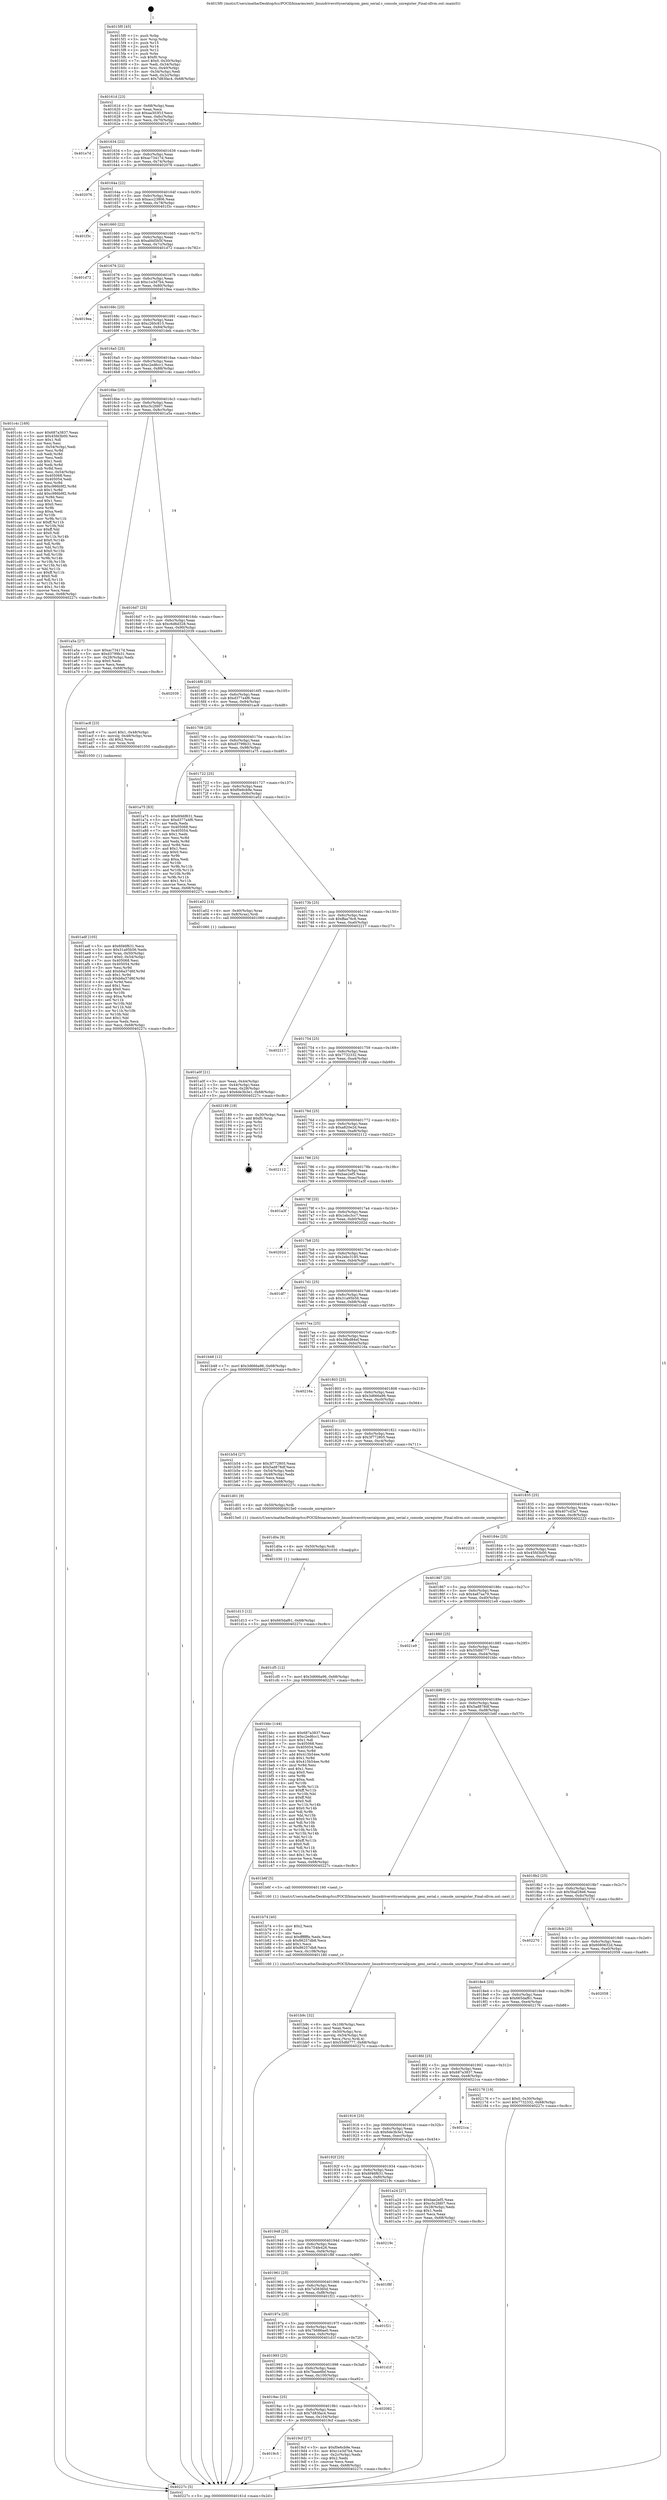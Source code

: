 digraph "0x4015f0" {
  label = "0x4015f0 (/mnt/c/Users/mathe/Desktop/tcc/POCII/binaries/extr_linuxdriversttyserialqcom_geni_serial.c_console_unregister_Final-ollvm.out::main(0))"
  labelloc = "t"
  node[shape=record]

  Entry [label="",width=0.3,height=0.3,shape=circle,fillcolor=black,style=filled]
  "0x40161d" [label="{
     0x40161d [23]\l
     | [instrs]\l
     &nbsp;&nbsp;0x40161d \<+3\>: mov -0x68(%rbp),%eax\l
     &nbsp;&nbsp;0x401620 \<+2\>: mov %eax,%ecx\l
     &nbsp;&nbsp;0x401622 \<+6\>: sub $0xaa303f1f,%ecx\l
     &nbsp;&nbsp;0x401628 \<+3\>: mov %eax,-0x6c(%rbp)\l
     &nbsp;&nbsp;0x40162b \<+3\>: mov %ecx,-0x70(%rbp)\l
     &nbsp;&nbsp;0x40162e \<+6\>: je 0000000000401e7d \<main+0x88d\>\l
  }"]
  "0x401e7d" [label="{
     0x401e7d\l
  }", style=dashed]
  "0x401634" [label="{
     0x401634 [22]\l
     | [instrs]\l
     &nbsp;&nbsp;0x401634 \<+5\>: jmp 0000000000401639 \<main+0x49\>\l
     &nbsp;&nbsp;0x401639 \<+3\>: mov -0x6c(%rbp),%eax\l
     &nbsp;&nbsp;0x40163c \<+5\>: sub $0xac73417d,%eax\l
     &nbsp;&nbsp;0x401641 \<+3\>: mov %eax,-0x74(%rbp)\l
     &nbsp;&nbsp;0x401644 \<+6\>: je 0000000000402076 \<main+0xa86\>\l
  }"]
  Exit [label="",width=0.3,height=0.3,shape=circle,fillcolor=black,style=filled,peripheries=2]
  "0x402076" [label="{
     0x402076\l
  }", style=dashed]
  "0x40164a" [label="{
     0x40164a [22]\l
     | [instrs]\l
     &nbsp;&nbsp;0x40164a \<+5\>: jmp 000000000040164f \<main+0x5f\>\l
     &nbsp;&nbsp;0x40164f \<+3\>: mov -0x6c(%rbp),%eax\l
     &nbsp;&nbsp;0x401652 \<+5\>: sub $0xacc23806,%eax\l
     &nbsp;&nbsp;0x401657 \<+3\>: mov %eax,-0x78(%rbp)\l
     &nbsp;&nbsp;0x40165a \<+6\>: je 0000000000401f3c \<main+0x94c\>\l
  }"]
  "0x401d13" [label="{
     0x401d13 [12]\l
     | [instrs]\l
     &nbsp;&nbsp;0x401d13 \<+7\>: movl $0x665daf61,-0x68(%rbp)\l
     &nbsp;&nbsp;0x401d1a \<+5\>: jmp 000000000040227c \<main+0xc8c\>\l
  }"]
  "0x401f3c" [label="{
     0x401f3c\l
  }", style=dashed]
  "0x401660" [label="{
     0x401660 [22]\l
     | [instrs]\l
     &nbsp;&nbsp;0x401660 \<+5\>: jmp 0000000000401665 \<main+0x75\>\l
     &nbsp;&nbsp;0x401665 \<+3\>: mov -0x6c(%rbp),%eax\l
     &nbsp;&nbsp;0x401668 \<+5\>: sub $0xafdd5b5f,%eax\l
     &nbsp;&nbsp;0x40166d \<+3\>: mov %eax,-0x7c(%rbp)\l
     &nbsp;&nbsp;0x401670 \<+6\>: je 0000000000401d72 \<main+0x782\>\l
  }"]
  "0x401d0a" [label="{
     0x401d0a [9]\l
     | [instrs]\l
     &nbsp;&nbsp;0x401d0a \<+4\>: mov -0x50(%rbp),%rdi\l
     &nbsp;&nbsp;0x401d0e \<+5\>: call 0000000000401030 \<free@plt\>\l
     | [calls]\l
     &nbsp;&nbsp;0x401030 \{1\} (unknown)\l
  }"]
  "0x401d72" [label="{
     0x401d72\l
  }", style=dashed]
  "0x401676" [label="{
     0x401676 [22]\l
     | [instrs]\l
     &nbsp;&nbsp;0x401676 \<+5\>: jmp 000000000040167b \<main+0x8b\>\l
     &nbsp;&nbsp;0x40167b \<+3\>: mov -0x6c(%rbp),%eax\l
     &nbsp;&nbsp;0x40167e \<+5\>: sub $0xc1e3d7b4,%eax\l
     &nbsp;&nbsp;0x401683 \<+3\>: mov %eax,-0x80(%rbp)\l
     &nbsp;&nbsp;0x401686 \<+6\>: je 00000000004019ea \<main+0x3fa\>\l
  }"]
  "0x401b9c" [label="{
     0x401b9c [32]\l
     | [instrs]\l
     &nbsp;&nbsp;0x401b9c \<+6\>: mov -0x108(%rbp),%ecx\l
     &nbsp;&nbsp;0x401ba2 \<+3\>: imul %eax,%ecx\l
     &nbsp;&nbsp;0x401ba5 \<+4\>: mov -0x50(%rbp),%rsi\l
     &nbsp;&nbsp;0x401ba9 \<+4\>: movslq -0x54(%rbp),%rdi\l
     &nbsp;&nbsp;0x401bad \<+3\>: mov %ecx,(%rsi,%rdi,4)\l
     &nbsp;&nbsp;0x401bb0 \<+7\>: movl $0x55dfd777,-0x68(%rbp)\l
     &nbsp;&nbsp;0x401bb7 \<+5\>: jmp 000000000040227c \<main+0xc8c\>\l
  }"]
  "0x4019ea" [label="{
     0x4019ea\l
  }", style=dashed]
  "0x40168c" [label="{
     0x40168c [25]\l
     | [instrs]\l
     &nbsp;&nbsp;0x40168c \<+5\>: jmp 0000000000401691 \<main+0xa1\>\l
     &nbsp;&nbsp;0x401691 \<+3\>: mov -0x6c(%rbp),%eax\l
     &nbsp;&nbsp;0x401694 \<+5\>: sub $0xc260c815,%eax\l
     &nbsp;&nbsp;0x401699 \<+6\>: mov %eax,-0x84(%rbp)\l
     &nbsp;&nbsp;0x40169f \<+6\>: je 0000000000401deb \<main+0x7fb\>\l
  }"]
  "0x401b74" [label="{
     0x401b74 [40]\l
     | [instrs]\l
     &nbsp;&nbsp;0x401b74 \<+5\>: mov $0x2,%ecx\l
     &nbsp;&nbsp;0x401b79 \<+1\>: cltd\l
     &nbsp;&nbsp;0x401b7a \<+2\>: idiv %ecx\l
     &nbsp;&nbsp;0x401b7c \<+6\>: imul $0xfffffffe,%edx,%ecx\l
     &nbsp;&nbsp;0x401b82 \<+6\>: sub $0x86257db8,%ecx\l
     &nbsp;&nbsp;0x401b88 \<+3\>: add $0x1,%ecx\l
     &nbsp;&nbsp;0x401b8b \<+6\>: add $0x86257db8,%ecx\l
     &nbsp;&nbsp;0x401b91 \<+6\>: mov %ecx,-0x108(%rbp)\l
     &nbsp;&nbsp;0x401b97 \<+5\>: call 0000000000401160 \<next_i\>\l
     | [calls]\l
     &nbsp;&nbsp;0x401160 \{1\} (/mnt/c/Users/mathe/Desktop/tcc/POCII/binaries/extr_linuxdriversttyserialqcom_geni_serial.c_console_unregister_Final-ollvm.out::next_i)\l
  }"]
  "0x401deb" [label="{
     0x401deb\l
  }", style=dashed]
  "0x4016a5" [label="{
     0x4016a5 [25]\l
     | [instrs]\l
     &nbsp;&nbsp;0x4016a5 \<+5\>: jmp 00000000004016aa \<main+0xba\>\l
     &nbsp;&nbsp;0x4016aa \<+3\>: mov -0x6c(%rbp),%eax\l
     &nbsp;&nbsp;0x4016ad \<+5\>: sub $0xc2ed6cc1,%eax\l
     &nbsp;&nbsp;0x4016b2 \<+6\>: mov %eax,-0x88(%rbp)\l
     &nbsp;&nbsp;0x4016b8 \<+6\>: je 0000000000401c4c \<main+0x65c\>\l
  }"]
  "0x401adf" [label="{
     0x401adf [105]\l
     | [instrs]\l
     &nbsp;&nbsp;0x401adf \<+5\>: mov $0x6f46f631,%ecx\l
     &nbsp;&nbsp;0x401ae4 \<+5\>: mov $0x31a95b56,%edx\l
     &nbsp;&nbsp;0x401ae9 \<+4\>: mov %rax,-0x50(%rbp)\l
     &nbsp;&nbsp;0x401aed \<+7\>: movl $0x0,-0x54(%rbp)\l
     &nbsp;&nbsp;0x401af4 \<+7\>: mov 0x405068,%esi\l
     &nbsp;&nbsp;0x401afb \<+8\>: mov 0x405054,%r8d\l
     &nbsp;&nbsp;0x401b03 \<+3\>: mov %esi,%r9d\l
     &nbsp;&nbsp;0x401b06 \<+7\>: add $0xb6a37d6f,%r9d\l
     &nbsp;&nbsp;0x401b0d \<+4\>: sub $0x1,%r9d\l
     &nbsp;&nbsp;0x401b11 \<+7\>: sub $0xb6a37d6f,%r9d\l
     &nbsp;&nbsp;0x401b18 \<+4\>: imul %r9d,%esi\l
     &nbsp;&nbsp;0x401b1c \<+3\>: and $0x1,%esi\l
     &nbsp;&nbsp;0x401b1f \<+3\>: cmp $0x0,%esi\l
     &nbsp;&nbsp;0x401b22 \<+4\>: sete %r10b\l
     &nbsp;&nbsp;0x401b26 \<+4\>: cmp $0xa,%r8d\l
     &nbsp;&nbsp;0x401b2a \<+4\>: setl %r11b\l
     &nbsp;&nbsp;0x401b2e \<+3\>: mov %r10b,%bl\l
     &nbsp;&nbsp;0x401b31 \<+3\>: and %r11b,%bl\l
     &nbsp;&nbsp;0x401b34 \<+3\>: xor %r11b,%r10b\l
     &nbsp;&nbsp;0x401b37 \<+3\>: or %r10b,%bl\l
     &nbsp;&nbsp;0x401b3a \<+3\>: test $0x1,%bl\l
     &nbsp;&nbsp;0x401b3d \<+3\>: cmovne %edx,%ecx\l
     &nbsp;&nbsp;0x401b40 \<+3\>: mov %ecx,-0x68(%rbp)\l
     &nbsp;&nbsp;0x401b43 \<+5\>: jmp 000000000040227c \<main+0xc8c\>\l
  }"]
  "0x401c4c" [label="{
     0x401c4c [169]\l
     | [instrs]\l
     &nbsp;&nbsp;0x401c4c \<+5\>: mov $0x687a3837,%eax\l
     &nbsp;&nbsp;0x401c51 \<+5\>: mov $0x45fd3b00,%ecx\l
     &nbsp;&nbsp;0x401c56 \<+2\>: mov $0x1,%dl\l
     &nbsp;&nbsp;0x401c58 \<+2\>: xor %esi,%esi\l
     &nbsp;&nbsp;0x401c5a \<+3\>: mov -0x54(%rbp),%edi\l
     &nbsp;&nbsp;0x401c5d \<+3\>: mov %esi,%r8d\l
     &nbsp;&nbsp;0x401c60 \<+3\>: sub %edi,%r8d\l
     &nbsp;&nbsp;0x401c63 \<+2\>: mov %esi,%edi\l
     &nbsp;&nbsp;0x401c65 \<+3\>: sub $0x1,%edi\l
     &nbsp;&nbsp;0x401c68 \<+3\>: add %edi,%r8d\l
     &nbsp;&nbsp;0x401c6b \<+3\>: sub %r8d,%esi\l
     &nbsp;&nbsp;0x401c6e \<+3\>: mov %esi,-0x54(%rbp)\l
     &nbsp;&nbsp;0x401c71 \<+7\>: mov 0x405068,%esi\l
     &nbsp;&nbsp;0x401c78 \<+7\>: mov 0x405054,%edi\l
     &nbsp;&nbsp;0x401c7f \<+3\>: mov %esi,%r8d\l
     &nbsp;&nbsp;0x401c82 \<+7\>: sub $0xc986b9f2,%r8d\l
     &nbsp;&nbsp;0x401c89 \<+4\>: sub $0x1,%r8d\l
     &nbsp;&nbsp;0x401c8d \<+7\>: add $0xc986b9f2,%r8d\l
     &nbsp;&nbsp;0x401c94 \<+4\>: imul %r8d,%esi\l
     &nbsp;&nbsp;0x401c98 \<+3\>: and $0x1,%esi\l
     &nbsp;&nbsp;0x401c9b \<+3\>: cmp $0x0,%esi\l
     &nbsp;&nbsp;0x401c9e \<+4\>: sete %r9b\l
     &nbsp;&nbsp;0x401ca2 \<+3\>: cmp $0xa,%edi\l
     &nbsp;&nbsp;0x401ca5 \<+4\>: setl %r10b\l
     &nbsp;&nbsp;0x401ca9 \<+3\>: mov %r9b,%r11b\l
     &nbsp;&nbsp;0x401cac \<+4\>: xor $0xff,%r11b\l
     &nbsp;&nbsp;0x401cb0 \<+3\>: mov %r10b,%bl\l
     &nbsp;&nbsp;0x401cb3 \<+3\>: xor $0xff,%bl\l
     &nbsp;&nbsp;0x401cb6 \<+3\>: xor $0x0,%dl\l
     &nbsp;&nbsp;0x401cb9 \<+3\>: mov %r11b,%r14b\l
     &nbsp;&nbsp;0x401cbc \<+4\>: and $0x0,%r14b\l
     &nbsp;&nbsp;0x401cc0 \<+3\>: and %dl,%r9b\l
     &nbsp;&nbsp;0x401cc3 \<+3\>: mov %bl,%r15b\l
     &nbsp;&nbsp;0x401cc6 \<+4\>: and $0x0,%r15b\l
     &nbsp;&nbsp;0x401cca \<+3\>: and %dl,%r10b\l
     &nbsp;&nbsp;0x401ccd \<+3\>: or %r9b,%r14b\l
     &nbsp;&nbsp;0x401cd0 \<+3\>: or %r10b,%r15b\l
     &nbsp;&nbsp;0x401cd3 \<+3\>: xor %r15b,%r14b\l
     &nbsp;&nbsp;0x401cd6 \<+3\>: or %bl,%r11b\l
     &nbsp;&nbsp;0x401cd9 \<+4\>: xor $0xff,%r11b\l
     &nbsp;&nbsp;0x401cdd \<+3\>: or $0x0,%dl\l
     &nbsp;&nbsp;0x401ce0 \<+3\>: and %dl,%r11b\l
     &nbsp;&nbsp;0x401ce3 \<+3\>: or %r11b,%r14b\l
     &nbsp;&nbsp;0x401ce6 \<+4\>: test $0x1,%r14b\l
     &nbsp;&nbsp;0x401cea \<+3\>: cmovne %ecx,%eax\l
     &nbsp;&nbsp;0x401ced \<+3\>: mov %eax,-0x68(%rbp)\l
     &nbsp;&nbsp;0x401cf0 \<+5\>: jmp 000000000040227c \<main+0xc8c\>\l
  }"]
  "0x4016be" [label="{
     0x4016be [25]\l
     | [instrs]\l
     &nbsp;&nbsp;0x4016be \<+5\>: jmp 00000000004016c3 \<main+0xd3\>\l
     &nbsp;&nbsp;0x4016c3 \<+3\>: mov -0x6c(%rbp),%eax\l
     &nbsp;&nbsp;0x4016c6 \<+5\>: sub $0xc5c2fd07,%eax\l
     &nbsp;&nbsp;0x4016cb \<+6\>: mov %eax,-0x8c(%rbp)\l
     &nbsp;&nbsp;0x4016d1 \<+6\>: je 0000000000401a5a \<main+0x46a\>\l
  }"]
  "0x401a0f" [label="{
     0x401a0f [21]\l
     | [instrs]\l
     &nbsp;&nbsp;0x401a0f \<+3\>: mov %eax,-0x44(%rbp)\l
     &nbsp;&nbsp;0x401a12 \<+3\>: mov -0x44(%rbp),%eax\l
     &nbsp;&nbsp;0x401a15 \<+3\>: mov %eax,-0x28(%rbp)\l
     &nbsp;&nbsp;0x401a18 \<+7\>: movl $0x6de3b3e1,-0x68(%rbp)\l
     &nbsp;&nbsp;0x401a1f \<+5\>: jmp 000000000040227c \<main+0xc8c\>\l
  }"]
  "0x401a5a" [label="{
     0x401a5a [27]\l
     | [instrs]\l
     &nbsp;&nbsp;0x401a5a \<+5\>: mov $0xac73417d,%eax\l
     &nbsp;&nbsp;0x401a5f \<+5\>: mov $0xd3799b31,%ecx\l
     &nbsp;&nbsp;0x401a64 \<+3\>: mov -0x28(%rbp),%edx\l
     &nbsp;&nbsp;0x401a67 \<+3\>: cmp $0x0,%edx\l
     &nbsp;&nbsp;0x401a6a \<+3\>: cmove %ecx,%eax\l
     &nbsp;&nbsp;0x401a6d \<+3\>: mov %eax,-0x68(%rbp)\l
     &nbsp;&nbsp;0x401a70 \<+5\>: jmp 000000000040227c \<main+0xc8c\>\l
  }"]
  "0x4016d7" [label="{
     0x4016d7 [25]\l
     | [instrs]\l
     &nbsp;&nbsp;0x4016d7 \<+5\>: jmp 00000000004016dc \<main+0xec\>\l
     &nbsp;&nbsp;0x4016dc \<+3\>: mov -0x6c(%rbp),%eax\l
     &nbsp;&nbsp;0x4016df \<+5\>: sub $0xc6d6d328,%eax\l
     &nbsp;&nbsp;0x4016e4 \<+6\>: mov %eax,-0x90(%rbp)\l
     &nbsp;&nbsp;0x4016ea \<+6\>: je 0000000000402039 \<main+0xa49\>\l
  }"]
  "0x4015f0" [label="{
     0x4015f0 [45]\l
     | [instrs]\l
     &nbsp;&nbsp;0x4015f0 \<+1\>: push %rbp\l
     &nbsp;&nbsp;0x4015f1 \<+3\>: mov %rsp,%rbp\l
     &nbsp;&nbsp;0x4015f4 \<+2\>: push %r15\l
     &nbsp;&nbsp;0x4015f6 \<+2\>: push %r14\l
     &nbsp;&nbsp;0x4015f8 \<+2\>: push %r12\l
     &nbsp;&nbsp;0x4015fa \<+1\>: push %rbx\l
     &nbsp;&nbsp;0x4015fb \<+7\>: sub $0xf0,%rsp\l
     &nbsp;&nbsp;0x401602 \<+7\>: movl $0x0,-0x30(%rbp)\l
     &nbsp;&nbsp;0x401609 \<+3\>: mov %edi,-0x34(%rbp)\l
     &nbsp;&nbsp;0x40160c \<+4\>: mov %rsi,-0x40(%rbp)\l
     &nbsp;&nbsp;0x401610 \<+3\>: mov -0x34(%rbp),%edi\l
     &nbsp;&nbsp;0x401613 \<+3\>: mov %edi,-0x2c(%rbp)\l
     &nbsp;&nbsp;0x401616 \<+7\>: movl $0x7d83fac4,-0x68(%rbp)\l
  }"]
  "0x402039" [label="{
     0x402039\l
  }", style=dashed]
  "0x4016f0" [label="{
     0x4016f0 [25]\l
     | [instrs]\l
     &nbsp;&nbsp;0x4016f0 \<+5\>: jmp 00000000004016f5 \<main+0x105\>\l
     &nbsp;&nbsp;0x4016f5 \<+3\>: mov -0x6c(%rbp),%eax\l
     &nbsp;&nbsp;0x4016f8 \<+5\>: sub $0xd377a4f6,%eax\l
     &nbsp;&nbsp;0x4016fd \<+6\>: mov %eax,-0x94(%rbp)\l
     &nbsp;&nbsp;0x401703 \<+6\>: je 0000000000401ac8 \<main+0x4d8\>\l
  }"]
  "0x40227c" [label="{
     0x40227c [5]\l
     | [instrs]\l
     &nbsp;&nbsp;0x40227c \<+5\>: jmp 000000000040161d \<main+0x2d\>\l
  }"]
  "0x401ac8" [label="{
     0x401ac8 [23]\l
     | [instrs]\l
     &nbsp;&nbsp;0x401ac8 \<+7\>: movl $0x1,-0x48(%rbp)\l
     &nbsp;&nbsp;0x401acf \<+4\>: movslq -0x48(%rbp),%rax\l
     &nbsp;&nbsp;0x401ad3 \<+4\>: shl $0x2,%rax\l
     &nbsp;&nbsp;0x401ad7 \<+3\>: mov %rax,%rdi\l
     &nbsp;&nbsp;0x401ada \<+5\>: call 0000000000401050 \<malloc@plt\>\l
     | [calls]\l
     &nbsp;&nbsp;0x401050 \{1\} (unknown)\l
  }"]
  "0x401709" [label="{
     0x401709 [25]\l
     | [instrs]\l
     &nbsp;&nbsp;0x401709 \<+5\>: jmp 000000000040170e \<main+0x11e\>\l
     &nbsp;&nbsp;0x40170e \<+3\>: mov -0x6c(%rbp),%eax\l
     &nbsp;&nbsp;0x401711 \<+5\>: sub $0xd3799b31,%eax\l
     &nbsp;&nbsp;0x401716 \<+6\>: mov %eax,-0x98(%rbp)\l
     &nbsp;&nbsp;0x40171c \<+6\>: je 0000000000401a75 \<main+0x485\>\l
  }"]
  "0x4019c5" [label="{
     0x4019c5\l
  }", style=dashed]
  "0x401a75" [label="{
     0x401a75 [83]\l
     | [instrs]\l
     &nbsp;&nbsp;0x401a75 \<+5\>: mov $0x6f46f631,%eax\l
     &nbsp;&nbsp;0x401a7a \<+5\>: mov $0xd377a4f6,%ecx\l
     &nbsp;&nbsp;0x401a7f \<+2\>: xor %edx,%edx\l
     &nbsp;&nbsp;0x401a81 \<+7\>: mov 0x405068,%esi\l
     &nbsp;&nbsp;0x401a88 \<+7\>: mov 0x405054,%edi\l
     &nbsp;&nbsp;0x401a8f \<+3\>: sub $0x1,%edx\l
     &nbsp;&nbsp;0x401a92 \<+3\>: mov %esi,%r8d\l
     &nbsp;&nbsp;0x401a95 \<+3\>: add %edx,%r8d\l
     &nbsp;&nbsp;0x401a98 \<+4\>: imul %r8d,%esi\l
     &nbsp;&nbsp;0x401a9c \<+3\>: and $0x1,%esi\l
     &nbsp;&nbsp;0x401a9f \<+3\>: cmp $0x0,%esi\l
     &nbsp;&nbsp;0x401aa2 \<+4\>: sete %r9b\l
     &nbsp;&nbsp;0x401aa6 \<+3\>: cmp $0xa,%edi\l
     &nbsp;&nbsp;0x401aa9 \<+4\>: setl %r10b\l
     &nbsp;&nbsp;0x401aad \<+3\>: mov %r9b,%r11b\l
     &nbsp;&nbsp;0x401ab0 \<+3\>: and %r10b,%r11b\l
     &nbsp;&nbsp;0x401ab3 \<+3\>: xor %r10b,%r9b\l
     &nbsp;&nbsp;0x401ab6 \<+3\>: or %r9b,%r11b\l
     &nbsp;&nbsp;0x401ab9 \<+4\>: test $0x1,%r11b\l
     &nbsp;&nbsp;0x401abd \<+3\>: cmovne %ecx,%eax\l
     &nbsp;&nbsp;0x401ac0 \<+3\>: mov %eax,-0x68(%rbp)\l
     &nbsp;&nbsp;0x401ac3 \<+5\>: jmp 000000000040227c \<main+0xc8c\>\l
  }"]
  "0x401722" [label="{
     0x401722 [25]\l
     | [instrs]\l
     &nbsp;&nbsp;0x401722 \<+5\>: jmp 0000000000401727 \<main+0x137\>\l
     &nbsp;&nbsp;0x401727 \<+3\>: mov -0x6c(%rbp),%eax\l
     &nbsp;&nbsp;0x40172a \<+5\>: sub $0xf0e6cb9e,%eax\l
     &nbsp;&nbsp;0x40172f \<+6\>: mov %eax,-0x9c(%rbp)\l
     &nbsp;&nbsp;0x401735 \<+6\>: je 0000000000401a02 \<main+0x412\>\l
  }"]
  "0x4019cf" [label="{
     0x4019cf [27]\l
     | [instrs]\l
     &nbsp;&nbsp;0x4019cf \<+5\>: mov $0xf0e6cb9e,%eax\l
     &nbsp;&nbsp;0x4019d4 \<+5\>: mov $0xc1e3d7b4,%ecx\l
     &nbsp;&nbsp;0x4019d9 \<+3\>: mov -0x2c(%rbp),%edx\l
     &nbsp;&nbsp;0x4019dc \<+3\>: cmp $0x2,%edx\l
     &nbsp;&nbsp;0x4019df \<+3\>: cmovne %ecx,%eax\l
     &nbsp;&nbsp;0x4019e2 \<+3\>: mov %eax,-0x68(%rbp)\l
     &nbsp;&nbsp;0x4019e5 \<+5\>: jmp 000000000040227c \<main+0xc8c\>\l
  }"]
  "0x401a02" [label="{
     0x401a02 [13]\l
     | [instrs]\l
     &nbsp;&nbsp;0x401a02 \<+4\>: mov -0x40(%rbp),%rax\l
     &nbsp;&nbsp;0x401a06 \<+4\>: mov 0x8(%rax),%rdi\l
     &nbsp;&nbsp;0x401a0a \<+5\>: call 0000000000401060 \<atoi@plt\>\l
     | [calls]\l
     &nbsp;&nbsp;0x401060 \{1\} (unknown)\l
  }"]
  "0x40173b" [label="{
     0x40173b [25]\l
     | [instrs]\l
     &nbsp;&nbsp;0x40173b \<+5\>: jmp 0000000000401740 \<main+0x150\>\l
     &nbsp;&nbsp;0x401740 \<+3\>: mov -0x6c(%rbp),%eax\l
     &nbsp;&nbsp;0x401743 \<+5\>: sub $0xffaa76c6,%eax\l
     &nbsp;&nbsp;0x401748 \<+6\>: mov %eax,-0xa0(%rbp)\l
     &nbsp;&nbsp;0x40174e \<+6\>: je 0000000000402217 \<main+0xc27\>\l
  }"]
  "0x4019ac" [label="{
     0x4019ac [25]\l
     | [instrs]\l
     &nbsp;&nbsp;0x4019ac \<+5\>: jmp 00000000004019b1 \<main+0x3c1\>\l
     &nbsp;&nbsp;0x4019b1 \<+3\>: mov -0x6c(%rbp),%eax\l
     &nbsp;&nbsp;0x4019b4 \<+5\>: sub $0x7d83fac4,%eax\l
     &nbsp;&nbsp;0x4019b9 \<+6\>: mov %eax,-0x104(%rbp)\l
     &nbsp;&nbsp;0x4019bf \<+6\>: je 00000000004019cf \<main+0x3df\>\l
  }"]
  "0x402217" [label="{
     0x402217\l
  }", style=dashed]
  "0x401754" [label="{
     0x401754 [25]\l
     | [instrs]\l
     &nbsp;&nbsp;0x401754 \<+5\>: jmp 0000000000401759 \<main+0x169\>\l
     &nbsp;&nbsp;0x401759 \<+3\>: mov -0x6c(%rbp),%eax\l
     &nbsp;&nbsp;0x40175c \<+5\>: sub $0x7732332,%eax\l
     &nbsp;&nbsp;0x401761 \<+6\>: mov %eax,-0xa4(%rbp)\l
     &nbsp;&nbsp;0x401767 \<+6\>: je 0000000000402189 \<main+0xb99\>\l
  }"]
  "0x402082" [label="{
     0x402082\l
  }", style=dashed]
  "0x402189" [label="{
     0x402189 [19]\l
     | [instrs]\l
     &nbsp;&nbsp;0x402189 \<+3\>: mov -0x30(%rbp),%eax\l
     &nbsp;&nbsp;0x40218c \<+7\>: add $0xf0,%rsp\l
     &nbsp;&nbsp;0x402193 \<+1\>: pop %rbx\l
     &nbsp;&nbsp;0x402194 \<+2\>: pop %r12\l
     &nbsp;&nbsp;0x402196 \<+2\>: pop %r14\l
     &nbsp;&nbsp;0x402198 \<+2\>: pop %r15\l
     &nbsp;&nbsp;0x40219a \<+1\>: pop %rbp\l
     &nbsp;&nbsp;0x40219b \<+1\>: ret\l
  }"]
  "0x40176d" [label="{
     0x40176d [25]\l
     | [instrs]\l
     &nbsp;&nbsp;0x40176d \<+5\>: jmp 0000000000401772 \<main+0x182\>\l
     &nbsp;&nbsp;0x401772 \<+3\>: mov -0x6c(%rbp),%eax\l
     &nbsp;&nbsp;0x401775 \<+5\>: sub $0xa820e2d,%eax\l
     &nbsp;&nbsp;0x40177a \<+6\>: mov %eax,-0xa8(%rbp)\l
     &nbsp;&nbsp;0x401780 \<+6\>: je 0000000000402112 \<main+0xb22\>\l
  }"]
  "0x401993" [label="{
     0x401993 [25]\l
     | [instrs]\l
     &nbsp;&nbsp;0x401993 \<+5\>: jmp 0000000000401998 \<main+0x3a8\>\l
     &nbsp;&nbsp;0x401998 \<+3\>: mov -0x6c(%rbp),%eax\l
     &nbsp;&nbsp;0x40199b \<+5\>: sub $0x7baee6bf,%eax\l
     &nbsp;&nbsp;0x4019a0 \<+6\>: mov %eax,-0x100(%rbp)\l
     &nbsp;&nbsp;0x4019a6 \<+6\>: je 0000000000402082 \<main+0xa92\>\l
  }"]
  "0x402112" [label="{
     0x402112\l
  }", style=dashed]
  "0x401786" [label="{
     0x401786 [25]\l
     | [instrs]\l
     &nbsp;&nbsp;0x401786 \<+5\>: jmp 000000000040178b \<main+0x19b\>\l
     &nbsp;&nbsp;0x40178b \<+3\>: mov -0x6c(%rbp),%eax\l
     &nbsp;&nbsp;0x40178e \<+5\>: sub $0xbae2ef5,%eax\l
     &nbsp;&nbsp;0x401793 \<+6\>: mov %eax,-0xac(%rbp)\l
     &nbsp;&nbsp;0x401799 \<+6\>: je 0000000000401a3f \<main+0x44f\>\l
  }"]
  "0x401d1f" [label="{
     0x401d1f\l
  }", style=dashed]
  "0x401a3f" [label="{
     0x401a3f\l
  }", style=dashed]
  "0x40179f" [label="{
     0x40179f [25]\l
     | [instrs]\l
     &nbsp;&nbsp;0x40179f \<+5\>: jmp 00000000004017a4 \<main+0x1b4\>\l
     &nbsp;&nbsp;0x4017a4 \<+3\>: mov -0x6c(%rbp),%eax\l
     &nbsp;&nbsp;0x4017a7 \<+5\>: sub $0x1ebc3cc7,%eax\l
     &nbsp;&nbsp;0x4017ac \<+6\>: mov %eax,-0xb0(%rbp)\l
     &nbsp;&nbsp;0x4017b2 \<+6\>: je 000000000040202d \<main+0xa3d\>\l
  }"]
  "0x40197a" [label="{
     0x40197a [25]\l
     | [instrs]\l
     &nbsp;&nbsp;0x40197a \<+5\>: jmp 000000000040197f \<main+0x38f\>\l
     &nbsp;&nbsp;0x40197f \<+3\>: mov -0x6c(%rbp),%eax\l
     &nbsp;&nbsp;0x401982 \<+5\>: sub $0x7b686ae0,%eax\l
     &nbsp;&nbsp;0x401987 \<+6\>: mov %eax,-0xfc(%rbp)\l
     &nbsp;&nbsp;0x40198d \<+6\>: je 0000000000401d1f \<main+0x72f\>\l
  }"]
  "0x40202d" [label="{
     0x40202d\l
  }", style=dashed]
  "0x4017b8" [label="{
     0x4017b8 [25]\l
     | [instrs]\l
     &nbsp;&nbsp;0x4017b8 \<+5\>: jmp 00000000004017bd \<main+0x1cd\>\l
     &nbsp;&nbsp;0x4017bd \<+3\>: mov -0x6c(%rbp),%eax\l
     &nbsp;&nbsp;0x4017c0 \<+5\>: sub $0x2ebc3185,%eax\l
     &nbsp;&nbsp;0x4017c5 \<+6\>: mov %eax,-0xb4(%rbp)\l
     &nbsp;&nbsp;0x4017cb \<+6\>: je 0000000000401df7 \<main+0x807\>\l
  }"]
  "0x401f21" [label="{
     0x401f21\l
  }", style=dashed]
  "0x401df7" [label="{
     0x401df7\l
  }", style=dashed]
  "0x4017d1" [label="{
     0x4017d1 [25]\l
     | [instrs]\l
     &nbsp;&nbsp;0x4017d1 \<+5\>: jmp 00000000004017d6 \<main+0x1e6\>\l
     &nbsp;&nbsp;0x4017d6 \<+3\>: mov -0x6c(%rbp),%eax\l
     &nbsp;&nbsp;0x4017d9 \<+5\>: sub $0x31a95b56,%eax\l
     &nbsp;&nbsp;0x4017de \<+6\>: mov %eax,-0xb8(%rbp)\l
     &nbsp;&nbsp;0x4017e4 \<+6\>: je 0000000000401b48 \<main+0x558\>\l
  }"]
  "0x401961" [label="{
     0x401961 [25]\l
     | [instrs]\l
     &nbsp;&nbsp;0x401961 \<+5\>: jmp 0000000000401966 \<main+0x376\>\l
     &nbsp;&nbsp;0x401966 \<+3\>: mov -0x6c(%rbp),%eax\l
     &nbsp;&nbsp;0x401969 \<+5\>: sub $0x7a58360d,%eax\l
     &nbsp;&nbsp;0x40196e \<+6\>: mov %eax,-0xf8(%rbp)\l
     &nbsp;&nbsp;0x401974 \<+6\>: je 0000000000401f21 \<main+0x931\>\l
  }"]
  "0x401b48" [label="{
     0x401b48 [12]\l
     | [instrs]\l
     &nbsp;&nbsp;0x401b48 \<+7\>: movl $0x3d666a96,-0x68(%rbp)\l
     &nbsp;&nbsp;0x401b4f \<+5\>: jmp 000000000040227c \<main+0xc8c\>\l
  }"]
  "0x4017ea" [label="{
     0x4017ea [25]\l
     | [instrs]\l
     &nbsp;&nbsp;0x4017ea \<+5\>: jmp 00000000004017ef \<main+0x1ff\>\l
     &nbsp;&nbsp;0x4017ef \<+3\>: mov -0x6c(%rbp),%eax\l
     &nbsp;&nbsp;0x4017f2 \<+5\>: sub $0x39bd84ef,%eax\l
     &nbsp;&nbsp;0x4017f7 \<+6\>: mov %eax,-0xbc(%rbp)\l
     &nbsp;&nbsp;0x4017fd \<+6\>: je 000000000040216a \<main+0xb7a\>\l
  }"]
  "0x401f8f" [label="{
     0x401f8f\l
  }", style=dashed]
  "0x40216a" [label="{
     0x40216a\l
  }", style=dashed]
  "0x401803" [label="{
     0x401803 [25]\l
     | [instrs]\l
     &nbsp;&nbsp;0x401803 \<+5\>: jmp 0000000000401808 \<main+0x218\>\l
     &nbsp;&nbsp;0x401808 \<+3\>: mov -0x6c(%rbp),%eax\l
     &nbsp;&nbsp;0x40180b \<+5\>: sub $0x3d666a96,%eax\l
     &nbsp;&nbsp;0x401810 \<+6\>: mov %eax,-0xc0(%rbp)\l
     &nbsp;&nbsp;0x401816 \<+6\>: je 0000000000401b54 \<main+0x564\>\l
  }"]
  "0x401948" [label="{
     0x401948 [25]\l
     | [instrs]\l
     &nbsp;&nbsp;0x401948 \<+5\>: jmp 000000000040194d \<main+0x35d\>\l
     &nbsp;&nbsp;0x40194d \<+3\>: mov -0x6c(%rbp),%eax\l
     &nbsp;&nbsp;0x401950 \<+5\>: sub $0x754fe426,%eax\l
     &nbsp;&nbsp;0x401955 \<+6\>: mov %eax,-0xf4(%rbp)\l
     &nbsp;&nbsp;0x40195b \<+6\>: je 0000000000401f8f \<main+0x99f\>\l
  }"]
  "0x401b54" [label="{
     0x401b54 [27]\l
     | [instrs]\l
     &nbsp;&nbsp;0x401b54 \<+5\>: mov $0x3f772805,%eax\l
     &nbsp;&nbsp;0x401b59 \<+5\>: mov $0x5ad878df,%ecx\l
     &nbsp;&nbsp;0x401b5e \<+3\>: mov -0x54(%rbp),%edx\l
     &nbsp;&nbsp;0x401b61 \<+3\>: cmp -0x48(%rbp),%edx\l
     &nbsp;&nbsp;0x401b64 \<+3\>: cmovl %ecx,%eax\l
     &nbsp;&nbsp;0x401b67 \<+3\>: mov %eax,-0x68(%rbp)\l
     &nbsp;&nbsp;0x401b6a \<+5\>: jmp 000000000040227c \<main+0xc8c\>\l
  }"]
  "0x40181c" [label="{
     0x40181c [25]\l
     | [instrs]\l
     &nbsp;&nbsp;0x40181c \<+5\>: jmp 0000000000401821 \<main+0x231\>\l
     &nbsp;&nbsp;0x401821 \<+3\>: mov -0x6c(%rbp),%eax\l
     &nbsp;&nbsp;0x401824 \<+5\>: sub $0x3f772805,%eax\l
     &nbsp;&nbsp;0x401829 \<+6\>: mov %eax,-0xc4(%rbp)\l
     &nbsp;&nbsp;0x40182f \<+6\>: je 0000000000401d01 \<main+0x711\>\l
  }"]
  "0x40219c" [label="{
     0x40219c\l
  }", style=dashed]
  "0x401d01" [label="{
     0x401d01 [9]\l
     | [instrs]\l
     &nbsp;&nbsp;0x401d01 \<+4\>: mov -0x50(%rbp),%rdi\l
     &nbsp;&nbsp;0x401d05 \<+5\>: call 00000000004015e0 \<console_unregister\>\l
     | [calls]\l
     &nbsp;&nbsp;0x4015e0 \{1\} (/mnt/c/Users/mathe/Desktop/tcc/POCII/binaries/extr_linuxdriversttyserialqcom_geni_serial.c_console_unregister_Final-ollvm.out::console_unregister)\l
  }"]
  "0x401835" [label="{
     0x401835 [25]\l
     | [instrs]\l
     &nbsp;&nbsp;0x401835 \<+5\>: jmp 000000000040183a \<main+0x24a\>\l
     &nbsp;&nbsp;0x40183a \<+3\>: mov -0x6c(%rbp),%eax\l
     &nbsp;&nbsp;0x40183d \<+5\>: sub $0x407cd3a7,%eax\l
     &nbsp;&nbsp;0x401842 \<+6\>: mov %eax,-0xc8(%rbp)\l
     &nbsp;&nbsp;0x401848 \<+6\>: je 0000000000402223 \<main+0xc33\>\l
  }"]
  "0x40192f" [label="{
     0x40192f [25]\l
     | [instrs]\l
     &nbsp;&nbsp;0x40192f \<+5\>: jmp 0000000000401934 \<main+0x344\>\l
     &nbsp;&nbsp;0x401934 \<+3\>: mov -0x6c(%rbp),%eax\l
     &nbsp;&nbsp;0x401937 \<+5\>: sub $0x6f46f631,%eax\l
     &nbsp;&nbsp;0x40193c \<+6\>: mov %eax,-0xf0(%rbp)\l
     &nbsp;&nbsp;0x401942 \<+6\>: je 000000000040219c \<main+0xbac\>\l
  }"]
  "0x402223" [label="{
     0x402223\l
  }", style=dashed]
  "0x40184e" [label="{
     0x40184e [25]\l
     | [instrs]\l
     &nbsp;&nbsp;0x40184e \<+5\>: jmp 0000000000401853 \<main+0x263\>\l
     &nbsp;&nbsp;0x401853 \<+3\>: mov -0x6c(%rbp),%eax\l
     &nbsp;&nbsp;0x401856 \<+5\>: sub $0x45fd3b00,%eax\l
     &nbsp;&nbsp;0x40185b \<+6\>: mov %eax,-0xcc(%rbp)\l
     &nbsp;&nbsp;0x401861 \<+6\>: je 0000000000401cf5 \<main+0x705\>\l
  }"]
  "0x401a24" [label="{
     0x401a24 [27]\l
     | [instrs]\l
     &nbsp;&nbsp;0x401a24 \<+5\>: mov $0xbae2ef5,%eax\l
     &nbsp;&nbsp;0x401a29 \<+5\>: mov $0xc5c2fd07,%ecx\l
     &nbsp;&nbsp;0x401a2e \<+3\>: mov -0x28(%rbp),%edx\l
     &nbsp;&nbsp;0x401a31 \<+3\>: cmp $0x1,%edx\l
     &nbsp;&nbsp;0x401a34 \<+3\>: cmovl %ecx,%eax\l
     &nbsp;&nbsp;0x401a37 \<+3\>: mov %eax,-0x68(%rbp)\l
     &nbsp;&nbsp;0x401a3a \<+5\>: jmp 000000000040227c \<main+0xc8c\>\l
  }"]
  "0x401cf5" [label="{
     0x401cf5 [12]\l
     | [instrs]\l
     &nbsp;&nbsp;0x401cf5 \<+7\>: movl $0x3d666a96,-0x68(%rbp)\l
     &nbsp;&nbsp;0x401cfc \<+5\>: jmp 000000000040227c \<main+0xc8c\>\l
  }"]
  "0x401867" [label="{
     0x401867 [25]\l
     | [instrs]\l
     &nbsp;&nbsp;0x401867 \<+5\>: jmp 000000000040186c \<main+0x27c\>\l
     &nbsp;&nbsp;0x40186c \<+3\>: mov -0x6c(%rbp),%eax\l
     &nbsp;&nbsp;0x40186f \<+5\>: sub $0x4a67aa79,%eax\l
     &nbsp;&nbsp;0x401874 \<+6\>: mov %eax,-0xd0(%rbp)\l
     &nbsp;&nbsp;0x40187a \<+6\>: je 00000000004021e9 \<main+0xbf9\>\l
  }"]
  "0x401916" [label="{
     0x401916 [25]\l
     | [instrs]\l
     &nbsp;&nbsp;0x401916 \<+5\>: jmp 000000000040191b \<main+0x32b\>\l
     &nbsp;&nbsp;0x40191b \<+3\>: mov -0x6c(%rbp),%eax\l
     &nbsp;&nbsp;0x40191e \<+5\>: sub $0x6de3b3e1,%eax\l
     &nbsp;&nbsp;0x401923 \<+6\>: mov %eax,-0xec(%rbp)\l
     &nbsp;&nbsp;0x401929 \<+6\>: je 0000000000401a24 \<main+0x434\>\l
  }"]
  "0x4021e9" [label="{
     0x4021e9\l
  }", style=dashed]
  "0x401880" [label="{
     0x401880 [25]\l
     | [instrs]\l
     &nbsp;&nbsp;0x401880 \<+5\>: jmp 0000000000401885 \<main+0x295\>\l
     &nbsp;&nbsp;0x401885 \<+3\>: mov -0x6c(%rbp),%eax\l
     &nbsp;&nbsp;0x401888 \<+5\>: sub $0x55dfd777,%eax\l
     &nbsp;&nbsp;0x40188d \<+6\>: mov %eax,-0xd4(%rbp)\l
     &nbsp;&nbsp;0x401893 \<+6\>: je 0000000000401bbc \<main+0x5cc\>\l
  }"]
  "0x4021ca" [label="{
     0x4021ca\l
  }", style=dashed]
  "0x401bbc" [label="{
     0x401bbc [144]\l
     | [instrs]\l
     &nbsp;&nbsp;0x401bbc \<+5\>: mov $0x687a3837,%eax\l
     &nbsp;&nbsp;0x401bc1 \<+5\>: mov $0xc2ed6cc1,%ecx\l
     &nbsp;&nbsp;0x401bc6 \<+2\>: mov $0x1,%dl\l
     &nbsp;&nbsp;0x401bc8 \<+7\>: mov 0x405068,%esi\l
     &nbsp;&nbsp;0x401bcf \<+7\>: mov 0x405054,%edi\l
     &nbsp;&nbsp;0x401bd6 \<+3\>: mov %esi,%r8d\l
     &nbsp;&nbsp;0x401bd9 \<+7\>: add $0x415b54ee,%r8d\l
     &nbsp;&nbsp;0x401be0 \<+4\>: sub $0x1,%r8d\l
     &nbsp;&nbsp;0x401be4 \<+7\>: sub $0x415b54ee,%r8d\l
     &nbsp;&nbsp;0x401beb \<+4\>: imul %r8d,%esi\l
     &nbsp;&nbsp;0x401bef \<+3\>: and $0x1,%esi\l
     &nbsp;&nbsp;0x401bf2 \<+3\>: cmp $0x0,%esi\l
     &nbsp;&nbsp;0x401bf5 \<+4\>: sete %r9b\l
     &nbsp;&nbsp;0x401bf9 \<+3\>: cmp $0xa,%edi\l
     &nbsp;&nbsp;0x401bfc \<+4\>: setl %r10b\l
     &nbsp;&nbsp;0x401c00 \<+3\>: mov %r9b,%r11b\l
     &nbsp;&nbsp;0x401c03 \<+4\>: xor $0xff,%r11b\l
     &nbsp;&nbsp;0x401c07 \<+3\>: mov %r10b,%bl\l
     &nbsp;&nbsp;0x401c0a \<+3\>: xor $0xff,%bl\l
     &nbsp;&nbsp;0x401c0d \<+3\>: xor $0x0,%dl\l
     &nbsp;&nbsp;0x401c10 \<+3\>: mov %r11b,%r14b\l
     &nbsp;&nbsp;0x401c13 \<+4\>: and $0x0,%r14b\l
     &nbsp;&nbsp;0x401c17 \<+3\>: and %dl,%r9b\l
     &nbsp;&nbsp;0x401c1a \<+3\>: mov %bl,%r15b\l
     &nbsp;&nbsp;0x401c1d \<+4\>: and $0x0,%r15b\l
     &nbsp;&nbsp;0x401c21 \<+3\>: and %dl,%r10b\l
     &nbsp;&nbsp;0x401c24 \<+3\>: or %r9b,%r14b\l
     &nbsp;&nbsp;0x401c27 \<+3\>: or %r10b,%r15b\l
     &nbsp;&nbsp;0x401c2a \<+3\>: xor %r15b,%r14b\l
     &nbsp;&nbsp;0x401c2d \<+3\>: or %bl,%r11b\l
     &nbsp;&nbsp;0x401c30 \<+4\>: xor $0xff,%r11b\l
     &nbsp;&nbsp;0x401c34 \<+3\>: or $0x0,%dl\l
     &nbsp;&nbsp;0x401c37 \<+3\>: and %dl,%r11b\l
     &nbsp;&nbsp;0x401c3a \<+3\>: or %r11b,%r14b\l
     &nbsp;&nbsp;0x401c3d \<+4\>: test $0x1,%r14b\l
     &nbsp;&nbsp;0x401c41 \<+3\>: cmovne %ecx,%eax\l
     &nbsp;&nbsp;0x401c44 \<+3\>: mov %eax,-0x68(%rbp)\l
     &nbsp;&nbsp;0x401c47 \<+5\>: jmp 000000000040227c \<main+0xc8c\>\l
  }"]
  "0x401899" [label="{
     0x401899 [25]\l
     | [instrs]\l
     &nbsp;&nbsp;0x401899 \<+5\>: jmp 000000000040189e \<main+0x2ae\>\l
     &nbsp;&nbsp;0x40189e \<+3\>: mov -0x6c(%rbp),%eax\l
     &nbsp;&nbsp;0x4018a1 \<+5\>: sub $0x5ad878df,%eax\l
     &nbsp;&nbsp;0x4018a6 \<+6\>: mov %eax,-0xd8(%rbp)\l
     &nbsp;&nbsp;0x4018ac \<+6\>: je 0000000000401b6f \<main+0x57f\>\l
  }"]
  "0x4018fd" [label="{
     0x4018fd [25]\l
     | [instrs]\l
     &nbsp;&nbsp;0x4018fd \<+5\>: jmp 0000000000401902 \<main+0x312\>\l
     &nbsp;&nbsp;0x401902 \<+3\>: mov -0x6c(%rbp),%eax\l
     &nbsp;&nbsp;0x401905 \<+5\>: sub $0x687a3837,%eax\l
     &nbsp;&nbsp;0x40190a \<+6\>: mov %eax,-0xe8(%rbp)\l
     &nbsp;&nbsp;0x401910 \<+6\>: je 00000000004021ca \<main+0xbda\>\l
  }"]
  "0x401b6f" [label="{
     0x401b6f [5]\l
     | [instrs]\l
     &nbsp;&nbsp;0x401b6f \<+5\>: call 0000000000401160 \<next_i\>\l
     | [calls]\l
     &nbsp;&nbsp;0x401160 \{1\} (/mnt/c/Users/mathe/Desktop/tcc/POCII/binaries/extr_linuxdriversttyserialqcom_geni_serial.c_console_unregister_Final-ollvm.out::next_i)\l
  }"]
  "0x4018b2" [label="{
     0x4018b2 [25]\l
     | [instrs]\l
     &nbsp;&nbsp;0x4018b2 \<+5\>: jmp 00000000004018b7 \<main+0x2c7\>\l
     &nbsp;&nbsp;0x4018b7 \<+3\>: mov -0x6c(%rbp),%eax\l
     &nbsp;&nbsp;0x4018ba \<+5\>: sub $0x5baf28e6,%eax\l
     &nbsp;&nbsp;0x4018bf \<+6\>: mov %eax,-0xdc(%rbp)\l
     &nbsp;&nbsp;0x4018c5 \<+6\>: je 0000000000402270 \<main+0xc80\>\l
  }"]
  "0x402176" [label="{
     0x402176 [19]\l
     | [instrs]\l
     &nbsp;&nbsp;0x402176 \<+7\>: movl $0x0,-0x30(%rbp)\l
     &nbsp;&nbsp;0x40217d \<+7\>: movl $0x7732332,-0x68(%rbp)\l
     &nbsp;&nbsp;0x402184 \<+5\>: jmp 000000000040227c \<main+0xc8c\>\l
  }"]
  "0x402270" [label="{
     0x402270\l
  }", style=dashed]
  "0x4018cb" [label="{
     0x4018cb [25]\l
     | [instrs]\l
     &nbsp;&nbsp;0x4018cb \<+5\>: jmp 00000000004018d0 \<main+0x2e0\>\l
     &nbsp;&nbsp;0x4018d0 \<+3\>: mov -0x6c(%rbp),%eax\l
     &nbsp;&nbsp;0x4018d3 \<+5\>: sub $0x6080632d,%eax\l
     &nbsp;&nbsp;0x4018d8 \<+6\>: mov %eax,-0xe0(%rbp)\l
     &nbsp;&nbsp;0x4018de \<+6\>: je 0000000000402058 \<main+0xa68\>\l
  }"]
  "0x4018e4" [label="{
     0x4018e4 [25]\l
     | [instrs]\l
     &nbsp;&nbsp;0x4018e4 \<+5\>: jmp 00000000004018e9 \<main+0x2f9\>\l
     &nbsp;&nbsp;0x4018e9 \<+3\>: mov -0x6c(%rbp),%eax\l
     &nbsp;&nbsp;0x4018ec \<+5\>: sub $0x665daf61,%eax\l
     &nbsp;&nbsp;0x4018f1 \<+6\>: mov %eax,-0xe4(%rbp)\l
     &nbsp;&nbsp;0x4018f7 \<+6\>: je 0000000000402176 \<main+0xb86\>\l
  }"]
  "0x402058" [label="{
     0x402058\l
  }", style=dashed]
  Entry -> "0x4015f0" [label=" 1"]
  "0x40161d" -> "0x401e7d" [label=" 0"]
  "0x40161d" -> "0x401634" [label=" 16"]
  "0x402189" -> Exit [label=" 1"]
  "0x401634" -> "0x402076" [label=" 0"]
  "0x401634" -> "0x40164a" [label=" 16"]
  "0x402176" -> "0x40227c" [label=" 1"]
  "0x40164a" -> "0x401f3c" [label=" 0"]
  "0x40164a" -> "0x401660" [label=" 16"]
  "0x401d13" -> "0x40227c" [label=" 1"]
  "0x401660" -> "0x401d72" [label=" 0"]
  "0x401660" -> "0x401676" [label=" 16"]
  "0x401d0a" -> "0x401d13" [label=" 1"]
  "0x401676" -> "0x4019ea" [label=" 0"]
  "0x401676" -> "0x40168c" [label=" 16"]
  "0x401d01" -> "0x401d0a" [label=" 1"]
  "0x40168c" -> "0x401deb" [label=" 0"]
  "0x40168c" -> "0x4016a5" [label=" 16"]
  "0x401cf5" -> "0x40227c" [label=" 1"]
  "0x4016a5" -> "0x401c4c" [label=" 1"]
  "0x4016a5" -> "0x4016be" [label=" 15"]
  "0x401c4c" -> "0x40227c" [label=" 1"]
  "0x4016be" -> "0x401a5a" [label=" 1"]
  "0x4016be" -> "0x4016d7" [label=" 14"]
  "0x401bbc" -> "0x40227c" [label=" 1"]
  "0x4016d7" -> "0x402039" [label=" 0"]
  "0x4016d7" -> "0x4016f0" [label=" 14"]
  "0x401b9c" -> "0x40227c" [label=" 1"]
  "0x4016f0" -> "0x401ac8" [label=" 1"]
  "0x4016f0" -> "0x401709" [label=" 13"]
  "0x401b74" -> "0x401b9c" [label=" 1"]
  "0x401709" -> "0x401a75" [label=" 1"]
  "0x401709" -> "0x401722" [label=" 12"]
  "0x401b6f" -> "0x401b74" [label=" 1"]
  "0x401722" -> "0x401a02" [label=" 1"]
  "0x401722" -> "0x40173b" [label=" 11"]
  "0x401b54" -> "0x40227c" [label=" 2"]
  "0x40173b" -> "0x402217" [label=" 0"]
  "0x40173b" -> "0x401754" [label=" 11"]
  "0x401adf" -> "0x40227c" [label=" 1"]
  "0x401754" -> "0x402189" [label=" 1"]
  "0x401754" -> "0x40176d" [label=" 10"]
  "0x401ac8" -> "0x401adf" [label=" 1"]
  "0x40176d" -> "0x402112" [label=" 0"]
  "0x40176d" -> "0x401786" [label=" 10"]
  "0x401a5a" -> "0x40227c" [label=" 1"]
  "0x401786" -> "0x401a3f" [label=" 0"]
  "0x401786" -> "0x40179f" [label=" 10"]
  "0x401a24" -> "0x40227c" [label=" 1"]
  "0x40179f" -> "0x40202d" [label=" 0"]
  "0x40179f" -> "0x4017b8" [label=" 10"]
  "0x401a02" -> "0x401a0f" [label=" 1"]
  "0x4017b8" -> "0x401df7" [label=" 0"]
  "0x4017b8" -> "0x4017d1" [label=" 10"]
  "0x40227c" -> "0x40161d" [label=" 15"]
  "0x4017d1" -> "0x401b48" [label=" 1"]
  "0x4017d1" -> "0x4017ea" [label=" 9"]
  "0x4019cf" -> "0x40227c" [label=" 1"]
  "0x4017ea" -> "0x40216a" [label=" 0"]
  "0x4017ea" -> "0x401803" [label=" 9"]
  "0x4019ac" -> "0x4019c5" [label=" 0"]
  "0x401803" -> "0x401b54" [label=" 2"]
  "0x401803" -> "0x40181c" [label=" 7"]
  "0x401b48" -> "0x40227c" [label=" 1"]
  "0x40181c" -> "0x401d01" [label=" 1"]
  "0x40181c" -> "0x401835" [label=" 6"]
  "0x401993" -> "0x4019ac" [label=" 1"]
  "0x401835" -> "0x402223" [label=" 0"]
  "0x401835" -> "0x40184e" [label=" 6"]
  "0x401a75" -> "0x40227c" [label=" 1"]
  "0x40184e" -> "0x401cf5" [label=" 1"]
  "0x40184e" -> "0x401867" [label=" 5"]
  "0x40197a" -> "0x401993" [label=" 1"]
  "0x401867" -> "0x4021e9" [label=" 0"]
  "0x401867" -> "0x401880" [label=" 5"]
  "0x401a0f" -> "0x40227c" [label=" 1"]
  "0x401880" -> "0x401bbc" [label=" 1"]
  "0x401880" -> "0x401899" [label=" 4"]
  "0x401961" -> "0x40197a" [label=" 1"]
  "0x401899" -> "0x401b6f" [label=" 1"]
  "0x401899" -> "0x4018b2" [label=" 3"]
  "0x4015f0" -> "0x40161d" [label=" 1"]
  "0x4018b2" -> "0x402270" [label=" 0"]
  "0x4018b2" -> "0x4018cb" [label=" 3"]
  "0x401948" -> "0x401961" [label=" 1"]
  "0x4018cb" -> "0x402058" [label=" 0"]
  "0x4018cb" -> "0x4018e4" [label=" 3"]
  "0x401948" -> "0x401f8f" [label=" 0"]
  "0x4018e4" -> "0x402176" [label=" 1"]
  "0x4018e4" -> "0x4018fd" [label=" 2"]
  "0x401961" -> "0x401f21" [label=" 0"]
  "0x4018fd" -> "0x4021ca" [label=" 0"]
  "0x4018fd" -> "0x401916" [label=" 2"]
  "0x40197a" -> "0x401d1f" [label=" 0"]
  "0x401916" -> "0x401a24" [label=" 1"]
  "0x401916" -> "0x40192f" [label=" 1"]
  "0x401993" -> "0x402082" [label=" 0"]
  "0x40192f" -> "0x40219c" [label=" 0"]
  "0x40192f" -> "0x401948" [label=" 1"]
  "0x4019ac" -> "0x4019cf" [label=" 1"]
}
